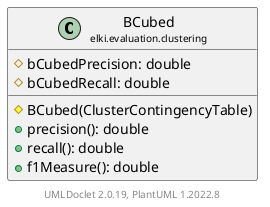 @startuml
    remove .*\.(Instance|Par|Parameterizer|Factory)$
    set namespaceSeparator none
    hide empty fields
    hide empty methods

    class "<size:14>BCubed\n<size:10>elki.evaluation.clustering" as elki.evaluation.clustering.BCubed [[BCubed.html]] {
        #bCubedPrecision: double
        #bCubedRecall: double
        #BCubed(ClusterContingencyTable)
        +precision(): double
        +recall(): double
        +f1Measure(): double
    }

    center footer UMLDoclet 2.0.19, PlantUML 1.2022.8
@enduml
